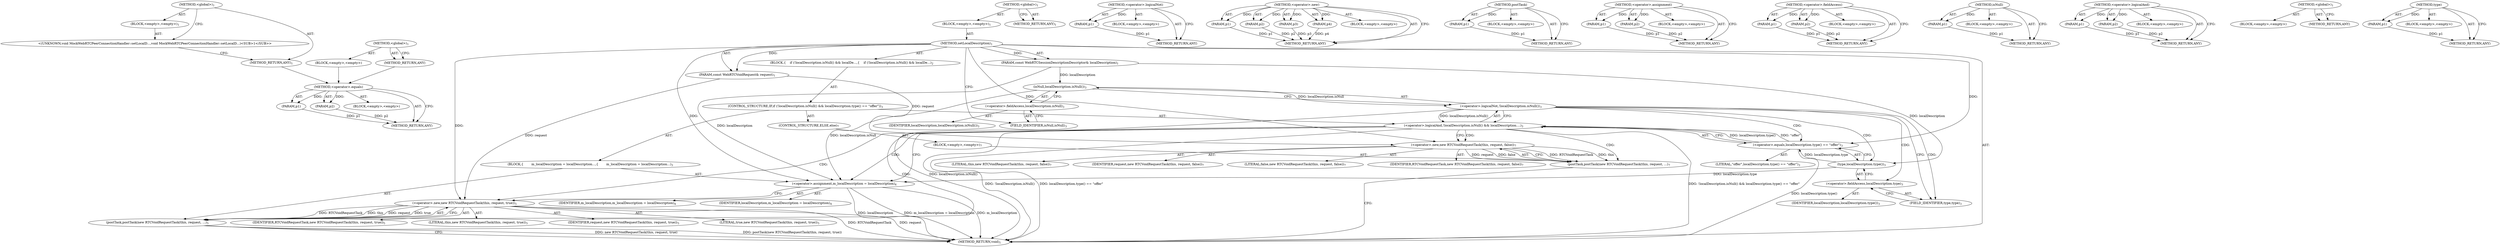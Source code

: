 digraph "&lt;global&gt;" {
vulnerable_86 [label=<(METHOD,&lt;operator&gt;.equals)>];
vulnerable_87 [label=<(PARAM,p1)>];
vulnerable_88 [label=<(PARAM,p2)>];
vulnerable_89 [label=<(BLOCK,&lt;empty&gt;,&lt;empty&gt;)>];
vulnerable_90 [label=<(METHOD_RETURN,ANY)>];
vulnerable_6 [label=<(METHOD,&lt;global&gt;)<SUB>1</SUB>>];
vulnerable_7 [label=<(BLOCK,&lt;empty&gt;,&lt;empty&gt;)<SUB>1</SUB>>];
vulnerable_8 [label=<(METHOD,setLocalDescription)<SUB>1</SUB>>];
vulnerable_9 [label=<(PARAM,const WebRTCVoidRequest&amp; request)<SUB>1</SUB>>];
vulnerable_10 [label=<(PARAM,const WebRTCSessionDescriptionDescriptor&amp; localDescription)<SUB>1</SUB>>];
vulnerable_11 [label=<(BLOCK,{
    if (!localDescription.isNull() &amp;&amp; localDe...,{
    if (!localDescription.isNull() &amp;&amp; localDe...)<SUB>2</SUB>>];
vulnerable_12 [label=<(CONTROL_STRUCTURE,IF,if (!localDescription.isNull() &amp;&amp; localDescription.type() == &quot;offer&quot;))<SUB>3</SUB>>];
vulnerable_13 [label=<(&lt;operator&gt;.logicalAnd,!localDescription.isNull() &amp;&amp; localDescription....)<SUB>3</SUB>>];
vulnerable_14 [label=<(&lt;operator&gt;.logicalNot,!localDescription.isNull())<SUB>3</SUB>>];
vulnerable_15 [label=<(isNull,localDescription.isNull())<SUB>3</SUB>>];
vulnerable_16 [label=<(&lt;operator&gt;.fieldAccess,localDescription.isNull)<SUB>3</SUB>>];
vulnerable_17 [label=<(IDENTIFIER,localDescription,localDescription.isNull())<SUB>3</SUB>>];
vulnerable_18 [label=<(FIELD_IDENTIFIER,isNull,isNull)<SUB>3</SUB>>];
vulnerable_19 [label=<(&lt;operator&gt;.equals,localDescription.type() == &quot;offer&quot;)<SUB>3</SUB>>];
vulnerable_20 [label=<(type,localDescription.type())<SUB>3</SUB>>];
vulnerable_21 [label=<(&lt;operator&gt;.fieldAccess,localDescription.type)<SUB>3</SUB>>];
vulnerable_22 [label=<(IDENTIFIER,localDescription,localDescription.type())<SUB>3</SUB>>];
vulnerable_23 [label=<(FIELD_IDENTIFIER,type,type)<SUB>3</SUB>>];
vulnerable_24 [label=<(LITERAL,&quot;offer&quot;,localDescription.type() == &quot;offer&quot;)<SUB>3</SUB>>];
vulnerable_25 [label=<(BLOCK,{
        m_localDescription = localDescription...,{
        m_localDescription = localDescription...)<SUB>3</SUB>>];
vulnerable_26 [label=<(&lt;operator&gt;.assignment,m_localDescription = localDescription)<SUB>4</SUB>>];
vulnerable_27 [label=<(IDENTIFIER,m_localDescription,m_localDescription = localDescription)<SUB>4</SUB>>];
vulnerable_28 [label=<(IDENTIFIER,localDescription,m_localDescription = localDescription)<SUB>4</SUB>>];
vulnerable_29 [label=<(postTask,postTask(new RTCVoidRequestTask(this, request, ...)<SUB>5</SUB>>];
vulnerable_30 [label=<(&lt;operator&gt;.new,new RTCVoidRequestTask(this, request, true))<SUB>5</SUB>>];
vulnerable_31 [label=<(IDENTIFIER,RTCVoidRequestTask,new RTCVoidRequestTask(this, request, true))<SUB>5</SUB>>];
vulnerable_32 [label=<(LITERAL,this,new RTCVoidRequestTask(this, request, true))<SUB>5</SUB>>];
vulnerable_33 [label=<(IDENTIFIER,request,new RTCVoidRequestTask(this, request, true))<SUB>5</SUB>>];
vulnerable_34 [label=<(LITERAL,true,new RTCVoidRequestTask(this, request, true))<SUB>5</SUB>>];
vulnerable_35 [label=<(CONTROL_STRUCTURE,ELSE,else)<SUB>7</SUB>>];
vulnerable_36 [label=<(BLOCK,&lt;empty&gt;,&lt;empty&gt;)<SUB>7</SUB>>];
vulnerable_37 [label=<(postTask,postTask(new RTCVoidRequestTask(this, request, ...)<SUB>7</SUB>>];
vulnerable_38 [label=<(&lt;operator&gt;.new,new RTCVoidRequestTask(this, request, false))<SUB>7</SUB>>];
vulnerable_39 [label=<(IDENTIFIER,RTCVoidRequestTask,new RTCVoidRequestTask(this, request, false))<SUB>7</SUB>>];
vulnerable_40 [label=<(LITERAL,this,new RTCVoidRequestTask(this, request, false))<SUB>7</SUB>>];
vulnerable_41 [label=<(IDENTIFIER,request,new RTCVoidRequestTask(this, request, false))<SUB>7</SUB>>];
vulnerable_42 [label=<(LITERAL,false,new RTCVoidRequestTask(this, request, false))<SUB>7</SUB>>];
vulnerable_43 [label=<(METHOD_RETURN,void)<SUB>1</SUB>>];
vulnerable_45 [label=<(METHOD_RETURN,ANY)<SUB>1</SUB>>];
vulnerable_73 [label=<(METHOD,&lt;operator&gt;.logicalNot)>];
vulnerable_74 [label=<(PARAM,p1)>];
vulnerable_75 [label=<(BLOCK,&lt;empty&gt;,&lt;empty&gt;)>];
vulnerable_76 [label=<(METHOD_RETURN,ANY)>];
vulnerable_104 [label=<(METHOD,&lt;operator&gt;.new)>];
vulnerable_105 [label=<(PARAM,p1)>];
vulnerable_106 [label=<(PARAM,p2)>];
vulnerable_107 [label=<(PARAM,p3)>];
vulnerable_108 [label=<(PARAM,p4)>];
vulnerable_109 [label=<(BLOCK,&lt;empty&gt;,&lt;empty&gt;)>];
vulnerable_110 [label=<(METHOD_RETURN,ANY)>];
vulnerable_100 [label=<(METHOD,postTask)>];
vulnerable_101 [label=<(PARAM,p1)>];
vulnerable_102 [label=<(BLOCK,&lt;empty&gt;,&lt;empty&gt;)>];
vulnerable_103 [label=<(METHOD_RETURN,ANY)>];
vulnerable_95 [label=<(METHOD,&lt;operator&gt;.assignment)>];
vulnerable_96 [label=<(PARAM,p1)>];
vulnerable_97 [label=<(PARAM,p2)>];
vulnerable_98 [label=<(BLOCK,&lt;empty&gt;,&lt;empty&gt;)>];
vulnerable_99 [label=<(METHOD_RETURN,ANY)>];
vulnerable_81 [label=<(METHOD,&lt;operator&gt;.fieldAccess)>];
vulnerable_82 [label=<(PARAM,p1)>];
vulnerable_83 [label=<(PARAM,p2)>];
vulnerable_84 [label=<(BLOCK,&lt;empty&gt;,&lt;empty&gt;)>];
vulnerable_85 [label=<(METHOD_RETURN,ANY)>];
vulnerable_77 [label=<(METHOD,isNull)>];
vulnerable_78 [label=<(PARAM,p1)>];
vulnerable_79 [label=<(BLOCK,&lt;empty&gt;,&lt;empty&gt;)>];
vulnerable_80 [label=<(METHOD_RETURN,ANY)>];
vulnerable_68 [label=<(METHOD,&lt;operator&gt;.logicalAnd)>];
vulnerable_69 [label=<(PARAM,p1)>];
vulnerable_70 [label=<(PARAM,p2)>];
vulnerable_71 [label=<(BLOCK,&lt;empty&gt;,&lt;empty&gt;)>];
vulnerable_72 [label=<(METHOD_RETURN,ANY)>];
vulnerable_62 [label=<(METHOD,&lt;global&gt;)<SUB>1</SUB>>];
vulnerable_63 [label=<(BLOCK,&lt;empty&gt;,&lt;empty&gt;)>];
vulnerable_64 [label=<(METHOD_RETURN,ANY)>];
vulnerable_91 [label=<(METHOD,type)>];
vulnerable_92 [label=<(PARAM,p1)>];
vulnerable_93 [label=<(BLOCK,&lt;empty&gt;,&lt;empty&gt;)>];
vulnerable_94 [label=<(METHOD_RETURN,ANY)>];
fixed_6 [label=<(METHOD,&lt;global&gt;)<SUB>1</SUB>>];
fixed_7 [label=<(BLOCK,&lt;empty&gt;,&lt;empty&gt;)<SUB>1</SUB>>];
fixed_8 [label="<(UNKNOWN,void MockWebRTCPeerConnectionHandler::setLocalD...,void MockWebRTCPeerConnectionHandler::setLocalD...)<SUB>1</SUB>>"];
fixed_9 [label=<(METHOD_RETURN,ANY)<SUB>1</SUB>>];
fixed_14 [label=<(METHOD,&lt;global&gt;)<SUB>1</SUB>>];
fixed_15 [label=<(BLOCK,&lt;empty&gt;,&lt;empty&gt;)>];
fixed_16 [label=<(METHOD_RETURN,ANY)>];
vulnerable_86 -> vulnerable_87  [key=0, label="AST: "];
vulnerable_86 -> vulnerable_87  [key=1, label="DDG: "];
vulnerable_86 -> vulnerable_89  [key=0, label="AST: "];
vulnerable_86 -> vulnerable_88  [key=0, label="AST: "];
vulnerable_86 -> vulnerable_88  [key=1, label="DDG: "];
vulnerable_86 -> vulnerable_90  [key=0, label="AST: "];
vulnerable_86 -> vulnerable_90  [key=1, label="CFG: "];
vulnerable_87 -> vulnerable_90  [key=0, label="DDG: p1"];
vulnerable_88 -> vulnerable_90  [key=0, label="DDG: p2"];
vulnerable_6 -> vulnerable_7  [key=0, label="AST: "];
vulnerable_6 -> vulnerable_45  [key=0, label="AST: "];
vulnerable_6 -> vulnerable_45  [key=1, label="CFG: "];
vulnerable_7 -> vulnerable_8  [key=0, label="AST: "];
vulnerable_8 -> vulnerable_9  [key=0, label="AST: "];
vulnerable_8 -> vulnerable_9  [key=1, label="DDG: "];
vulnerable_8 -> vulnerable_10  [key=0, label="AST: "];
vulnerable_8 -> vulnerable_10  [key=1, label="DDG: "];
vulnerable_8 -> vulnerable_11  [key=0, label="AST: "];
vulnerable_8 -> vulnerable_43  [key=0, label="AST: "];
vulnerable_8 -> vulnerable_18  [key=0, label="CFG: "];
vulnerable_8 -> vulnerable_26  [key=0, label="DDG: "];
vulnerable_8 -> vulnerable_19  [key=0, label="DDG: "];
vulnerable_8 -> vulnerable_30  [key=0, label="DDG: "];
vulnerable_8 -> vulnerable_38  [key=0, label="DDG: "];
vulnerable_9 -> vulnerable_30  [key=0, label="DDG: request"];
vulnerable_9 -> vulnerable_38  [key=0, label="DDG: request"];
vulnerable_10 -> vulnerable_26  [key=0, label="DDG: localDescription"];
vulnerable_10 -> vulnerable_15  [key=0, label="DDG: localDescription"];
vulnerable_10 -> vulnerable_20  [key=0, label="DDG: localDescription"];
vulnerable_11 -> vulnerable_12  [key=0, label="AST: "];
vulnerable_12 -> vulnerable_13  [key=0, label="AST: "];
vulnerable_12 -> vulnerable_25  [key=0, label="AST: "];
vulnerable_12 -> vulnerable_35  [key=0, label="AST: "];
vulnerable_13 -> vulnerable_14  [key=0, label="AST: "];
vulnerable_13 -> vulnerable_19  [key=0, label="AST: "];
vulnerable_13 -> vulnerable_26  [key=0, label="CFG: "];
vulnerable_13 -> vulnerable_26  [key=1, label="CDG: "];
vulnerable_13 -> vulnerable_38  [key=0, label="CFG: "];
vulnerable_13 -> vulnerable_38  [key=1, label="CDG: "];
vulnerable_13 -> vulnerable_43  [key=0, label="DDG: !localDescription.isNull()"];
vulnerable_13 -> vulnerable_43  [key=1, label="DDG: localDescription.type() == &quot;offer&quot;"];
vulnerable_13 -> vulnerable_43  [key=2, label="DDG: !localDescription.isNull() &amp;&amp; localDescription.type() == &quot;offer&quot;"];
vulnerable_13 -> vulnerable_30  [key=0, label="CDG: "];
vulnerable_13 -> vulnerable_29  [key=0, label="CDG: "];
vulnerable_13 -> vulnerable_37  [key=0, label="CDG: "];
vulnerable_14 -> vulnerable_15  [key=0, label="AST: "];
vulnerable_14 -> vulnerable_13  [key=0, label="CFG: "];
vulnerable_14 -> vulnerable_13  [key=1, label="DDG: localDescription.isNull()"];
vulnerable_14 -> vulnerable_23  [key=0, label="CFG: "];
vulnerable_14 -> vulnerable_23  [key=1, label="CDG: "];
vulnerable_14 -> vulnerable_43  [key=0, label="DDG: localDescription.isNull()"];
vulnerable_14 -> vulnerable_21  [key=0, label="CDG: "];
vulnerable_14 -> vulnerable_19  [key=0, label="CDG: "];
vulnerable_14 -> vulnerable_20  [key=0, label="CDG: "];
vulnerable_15 -> vulnerable_16  [key=0, label="AST: "];
vulnerable_15 -> vulnerable_14  [key=0, label="CFG: "];
vulnerable_15 -> vulnerable_14  [key=1, label="DDG: localDescription.isNull"];
vulnerable_15 -> vulnerable_26  [key=0, label="DDG: localDescription.isNull"];
vulnerable_16 -> vulnerable_17  [key=0, label="AST: "];
vulnerable_16 -> vulnerable_18  [key=0, label="AST: "];
vulnerable_16 -> vulnerable_15  [key=0, label="CFG: "];
vulnerable_18 -> vulnerable_16  [key=0, label="CFG: "];
vulnerable_19 -> vulnerable_20  [key=0, label="AST: "];
vulnerable_19 -> vulnerable_24  [key=0, label="AST: "];
vulnerable_19 -> vulnerable_13  [key=0, label="CFG: "];
vulnerable_19 -> vulnerable_13  [key=1, label="DDG: localDescription.type()"];
vulnerable_19 -> vulnerable_13  [key=2, label="DDG: &quot;offer&quot;"];
vulnerable_19 -> vulnerable_43  [key=0, label="DDG: localDescription.type()"];
vulnerable_20 -> vulnerable_21  [key=0, label="AST: "];
vulnerable_20 -> vulnerable_19  [key=0, label="CFG: "];
vulnerable_20 -> vulnerable_19  [key=1, label="DDG: localDescription.type"];
vulnerable_20 -> vulnerable_26  [key=0, label="DDG: localDescription.type"];
vulnerable_21 -> vulnerable_22  [key=0, label="AST: "];
vulnerable_21 -> vulnerable_23  [key=0, label="AST: "];
vulnerable_21 -> vulnerable_20  [key=0, label="CFG: "];
vulnerable_23 -> vulnerable_21  [key=0, label="CFG: "];
vulnerable_25 -> vulnerable_26  [key=0, label="AST: "];
vulnerable_25 -> vulnerable_29  [key=0, label="AST: "];
vulnerable_26 -> vulnerable_27  [key=0, label="AST: "];
vulnerable_26 -> vulnerable_28  [key=0, label="AST: "];
vulnerable_26 -> vulnerable_30  [key=0, label="CFG: "];
vulnerable_26 -> vulnerable_43  [key=0, label="DDG: localDescription"];
vulnerable_26 -> vulnerable_43  [key=1, label="DDG: m_localDescription = localDescription"];
vulnerable_26 -> vulnerable_43  [key=2, label="DDG: m_localDescription"];
vulnerable_29 -> vulnerable_30  [key=0, label="AST: "];
vulnerable_29 -> vulnerable_43  [key=0, label="CFG: "];
vulnerable_29 -> vulnerable_43  [key=1, label="DDG: new RTCVoidRequestTask(this, request, true)"];
vulnerable_29 -> vulnerable_43  [key=2, label="DDG: postTask(new RTCVoidRequestTask(this, request, true))"];
vulnerable_30 -> vulnerable_31  [key=0, label="AST: "];
vulnerable_30 -> vulnerable_32  [key=0, label="AST: "];
vulnerable_30 -> vulnerable_33  [key=0, label="AST: "];
vulnerable_30 -> vulnerable_34  [key=0, label="AST: "];
vulnerable_30 -> vulnerable_29  [key=0, label="CFG: "];
vulnerable_30 -> vulnerable_29  [key=1, label="DDG: RTCVoidRequestTask"];
vulnerable_30 -> vulnerable_29  [key=2, label="DDG: this"];
vulnerable_30 -> vulnerable_29  [key=3, label="DDG: request"];
vulnerable_30 -> vulnerable_29  [key=4, label="DDG: true"];
vulnerable_30 -> vulnerable_43  [key=0, label="DDG: RTCVoidRequestTask"];
vulnerable_30 -> vulnerable_43  [key=1, label="DDG: request"];
vulnerable_35 -> vulnerable_36  [key=0, label="AST: "];
vulnerable_36 -> vulnerable_37  [key=0, label="AST: "];
vulnerable_37 -> vulnerable_38  [key=0, label="AST: "];
vulnerable_37 -> vulnerable_43  [key=0, label="CFG: "];
vulnerable_38 -> vulnerable_39  [key=0, label="AST: "];
vulnerable_38 -> vulnerable_40  [key=0, label="AST: "];
vulnerable_38 -> vulnerable_41  [key=0, label="AST: "];
vulnerable_38 -> vulnerable_42  [key=0, label="AST: "];
vulnerable_38 -> vulnerable_37  [key=0, label="CFG: "];
vulnerable_38 -> vulnerable_37  [key=1, label="DDG: RTCVoidRequestTask"];
vulnerable_38 -> vulnerable_37  [key=2, label="DDG: this"];
vulnerable_38 -> vulnerable_37  [key=3, label="DDG: request"];
vulnerable_38 -> vulnerable_37  [key=4, label="DDG: false"];
vulnerable_73 -> vulnerable_74  [key=0, label="AST: "];
vulnerable_73 -> vulnerable_74  [key=1, label="DDG: "];
vulnerable_73 -> vulnerable_75  [key=0, label="AST: "];
vulnerable_73 -> vulnerable_76  [key=0, label="AST: "];
vulnerable_73 -> vulnerable_76  [key=1, label="CFG: "];
vulnerable_74 -> vulnerable_76  [key=0, label="DDG: p1"];
vulnerable_104 -> vulnerable_105  [key=0, label="AST: "];
vulnerable_104 -> vulnerable_105  [key=1, label="DDG: "];
vulnerable_104 -> vulnerable_109  [key=0, label="AST: "];
vulnerable_104 -> vulnerable_106  [key=0, label="AST: "];
vulnerable_104 -> vulnerable_106  [key=1, label="DDG: "];
vulnerable_104 -> vulnerable_110  [key=0, label="AST: "];
vulnerable_104 -> vulnerable_110  [key=1, label="CFG: "];
vulnerable_104 -> vulnerable_107  [key=0, label="AST: "];
vulnerable_104 -> vulnerable_107  [key=1, label="DDG: "];
vulnerable_104 -> vulnerable_108  [key=0, label="AST: "];
vulnerable_104 -> vulnerable_108  [key=1, label="DDG: "];
vulnerable_105 -> vulnerable_110  [key=0, label="DDG: p1"];
vulnerable_106 -> vulnerable_110  [key=0, label="DDG: p2"];
vulnerable_107 -> vulnerable_110  [key=0, label="DDG: p3"];
vulnerable_108 -> vulnerable_110  [key=0, label="DDG: p4"];
vulnerable_100 -> vulnerable_101  [key=0, label="AST: "];
vulnerable_100 -> vulnerable_101  [key=1, label="DDG: "];
vulnerable_100 -> vulnerable_102  [key=0, label="AST: "];
vulnerable_100 -> vulnerable_103  [key=0, label="AST: "];
vulnerable_100 -> vulnerable_103  [key=1, label="CFG: "];
vulnerable_101 -> vulnerable_103  [key=0, label="DDG: p1"];
vulnerable_95 -> vulnerable_96  [key=0, label="AST: "];
vulnerable_95 -> vulnerable_96  [key=1, label="DDG: "];
vulnerable_95 -> vulnerable_98  [key=0, label="AST: "];
vulnerable_95 -> vulnerable_97  [key=0, label="AST: "];
vulnerable_95 -> vulnerable_97  [key=1, label="DDG: "];
vulnerable_95 -> vulnerable_99  [key=0, label="AST: "];
vulnerable_95 -> vulnerable_99  [key=1, label="CFG: "];
vulnerable_96 -> vulnerable_99  [key=0, label="DDG: p1"];
vulnerable_97 -> vulnerable_99  [key=0, label="DDG: p2"];
vulnerable_81 -> vulnerable_82  [key=0, label="AST: "];
vulnerable_81 -> vulnerable_82  [key=1, label="DDG: "];
vulnerable_81 -> vulnerable_84  [key=0, label="AST: "];
vulnerable_81 -> vulnerable_83  [key=0, label="AST: "];
vulnerable_81 -> vulnerable_83  [key=1, label="DDG: "];
vulnerable_81 -> vulnerable_85  [key=0, label="AST: "];
vulnerable_81 -> vulnerable_85  [key=1, label="CFG: "];
vulnerable_82 -> vulnerable_85  [key=0, label="DDG: p1"];
vulnerable_83 -> vulnerable_85  [key=0, label="DDG: p2"];
vulnerable_77 -> vulnerable_78  [key=0, label="AST: "];
vulnerable_77 -> vulnerable_78  [key=1, label="DDG: "];
vulnerable_77 -> vulnerable_79  [key=0, label="AST: "];
vulnerable_77 -> vulnerable_80  [key=0, label="AST: "];
vulnerable_77 -> vulnerable_80  [key=1, label="CFG: "];
vulnerable_78 -> vulnerable_80  [key=0, label="DDG: p1"];
vulnerable_68 -> vulnerable_69  [key=0, label="AST: "];
vulnerable_68 -> vulnerable_69  [key=1, label="DDG: "];
vulnerable_68 -> vulnerable_71  [key=0, label="AST: "];
vulnerable_68 -> vulnerable_70  [key=0, label="AST: "];
vulnerable_68 -> vulnerable_70  [key=1, label="DDG: "];
vulnerable_68 -> vulnerable_72  [key=0, label="AST: "];
vulnerable_68 -> vulnerable_72  [key=1, label="CFG: "];
vulnerable_69 -> vulnerable_72  [key=0, label="DDG: p1"];
vulnerable_70 -> vulnerable_72  [key=0, label="DDG: p2"];
vulnerable_62 -> vulnerable_63  [key=0, label="AST: "];
vulnerable_62 -> vulnerable_64  [key=0, label="AST: "];
vulnerable_62 -> vulnerable_64  [key=1, label="CFG: "];
vulnerable_91 -> vulnerable_92  [key=0, label="AST: "];
vulnerable_91 -> vulnerable_92  [key=1, label="DDG: "];
vulnerable_91 -> vulnerable_93  [key=0, label="AST: "];
vulnerable_91 -> vulnerable_94  [key=0, label="AST: "];
vulnerable_91 -> vulnerable_94  [key=1, label="CFG: "];
vulnerable_92 -> vulnerable_94  [key=0, label="DDG: p1"];
fixed_6 -> fixed_7  [key=0, label="AST: "];
fixed_6 -> fixed_9  [key=0, label="AST: "];
fixed_6 -> fixed_8  [key=0, label="CFG: "];
fixed_7 -> fixed_8  [key=0, label="AST: "];
fixed_8 -> fixed_9  [key=0, label="CFG: "];
fixed_9 -> vulnerable_86  [key=0];
fixed_14 -> fixed_15  [key=0, label="AST: "];
fixed_14 -> fixed_16  [key=0, label="AST: "];
fixed_14 -> fixed_16  [key=1, label="CFG: "];
fixed_15 -> vulnerable_86  [key=0];
fixed_16 -> vulnerable_86  [key=0];
}
